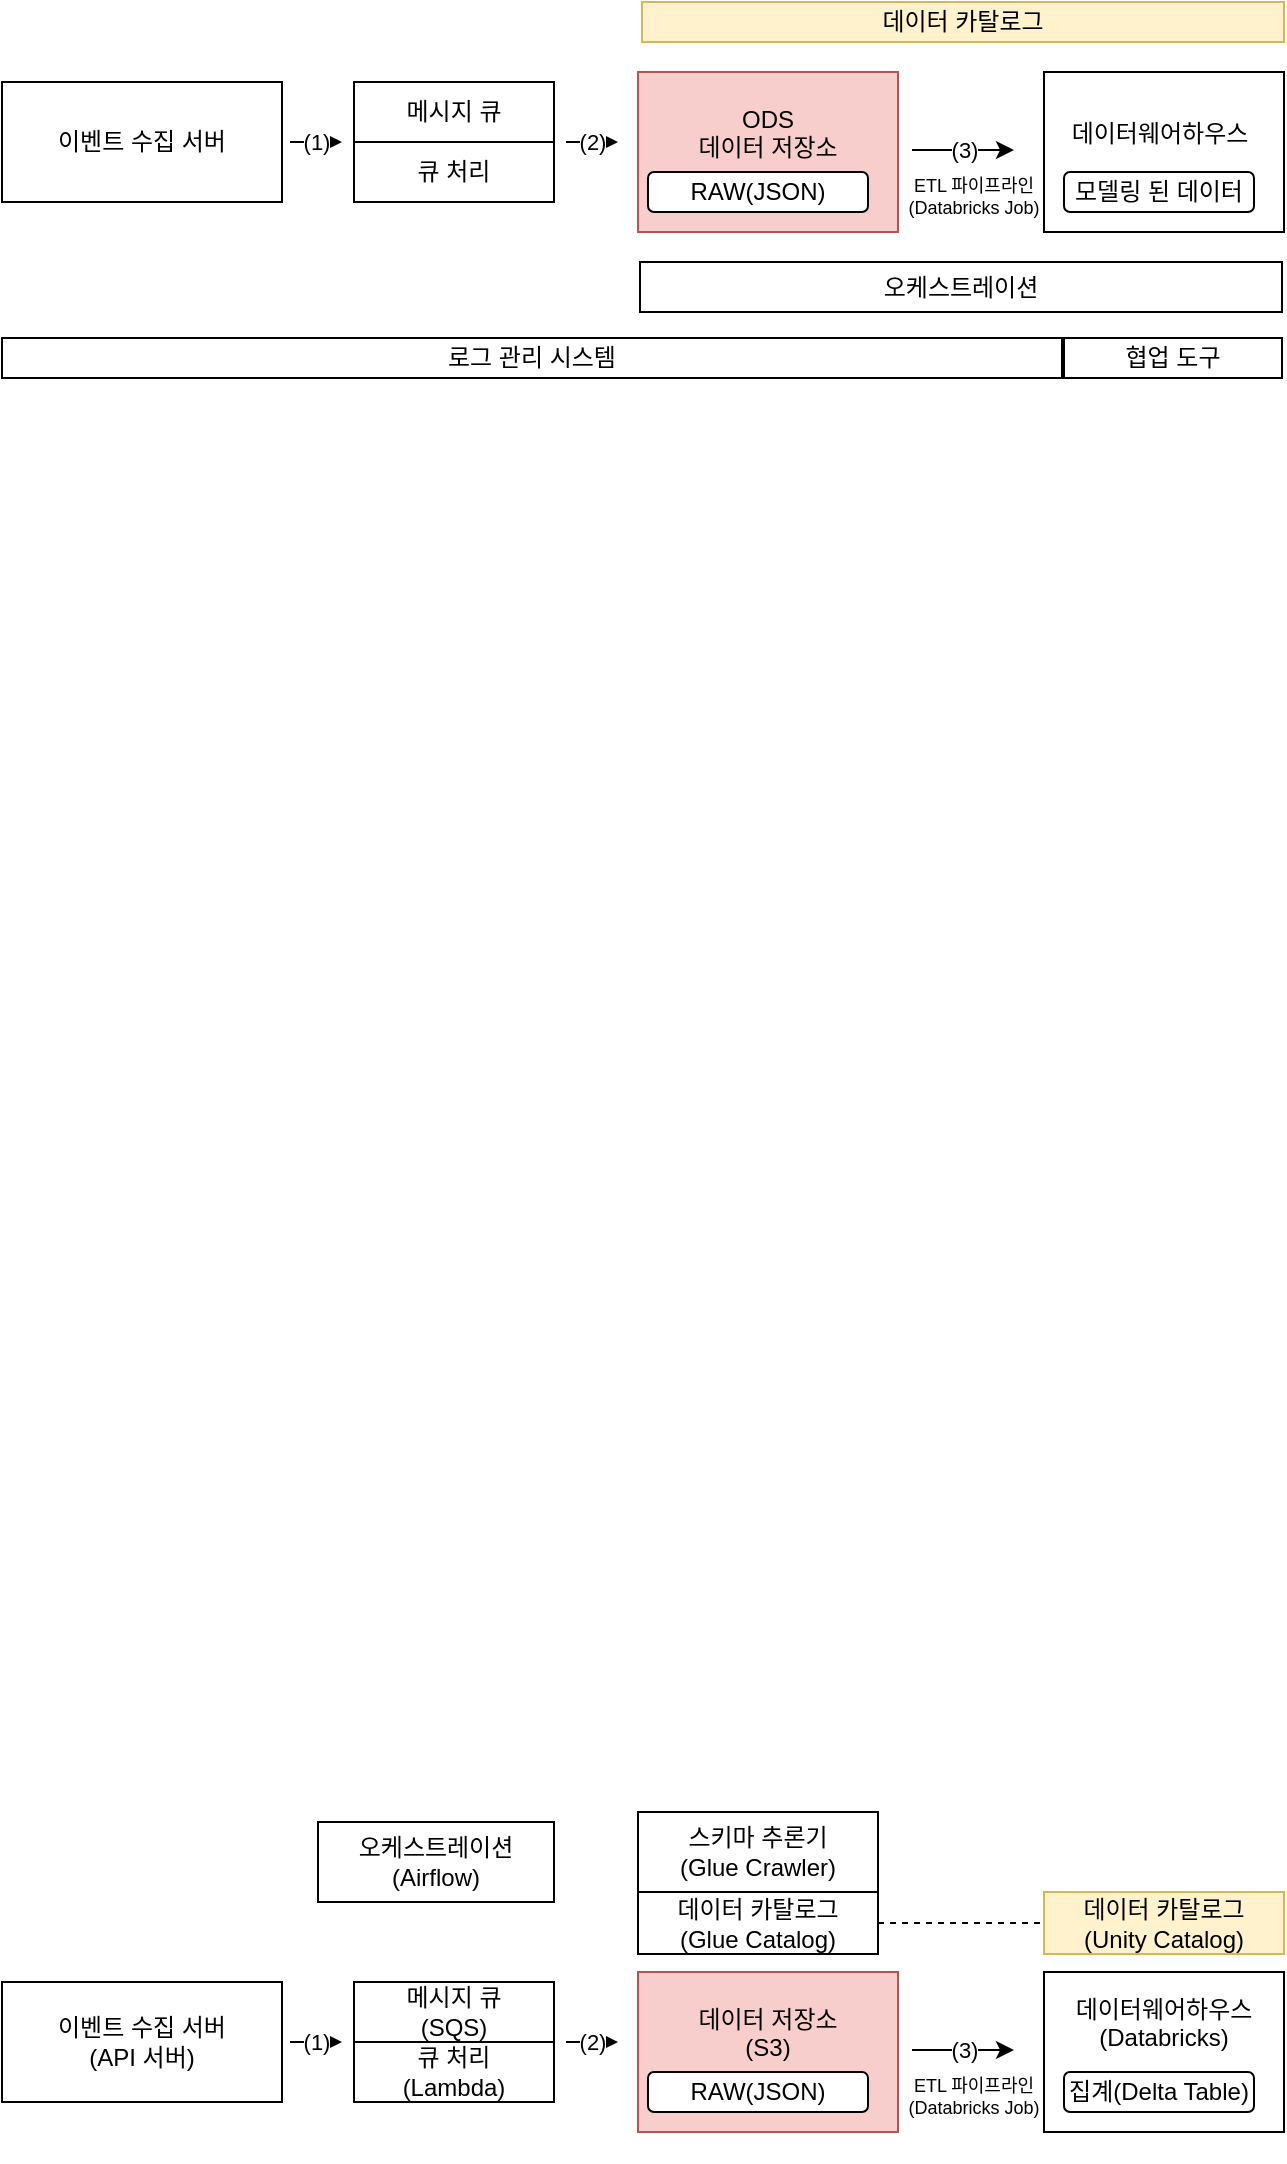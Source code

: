 <mxfile version="26.2.14">
  <diagram name="페이지-1" id="4-Lb67SdzFMOUYUuRfFv">
    <mxGraphModel dx="2183" dy="800" grid="1" gridSize="10" guides="1" tooltips="1" connect="1" arrows="1" fold="1" page="1" pageScale="1" pageWidth="827" pageHeight="1169" math="0" shadow="0">
      <root>
        <mxCell id="0" />
        <mxCell id="1" parent="0" />
        <mxCell id="h7YVWrTTgNY-4MRIAwYg-28" value="(1)" style="edgeStyle=orthogonalEdgeStyle;rounded=0;orthogonalLoop=1;jettySize=auto;html=1;" parent="1" edge="1">
          <mxGeometry relative="1" as="geometry">
            <mxPoint x="160" y="1095" as="targetPoint" />
            <mxPoint x="134" y="1095" as="sourcePoint" />
          </mxGeometry>
        </mxCell>
        <mxCell id="h7YVWrTTgNY-4MRIAwYg-1" value="&lt;div&gt;이벤트 수집 서버&lt;/div&gt;&lt;div&gt;(API 서버)&lt;/div&gt;" style="rounded=0;whiteSpace=wrap;html=1;" parent="1" vertex="1">
          <mxGeometry x="-10" y="1065" width="140" height="60" as="geometry" />
        </mxCell>
        <mxCell id="h7YVWrTTgNY-4MRIAwYg-2" value="메시지 큐&lt;br&gt;(SQS)" style="rounded=0;whiteSpace=wrap;html=1;" parent="1" vertex="1">
          <mxGeometry x="166" y="1065" width="100" height="30" as="geometry" />
        </mxCell>
        <mxCell id="h7YVWrTTgNY-4MRIAwYg-3" value="&lt;div&gt;큐 처리&lt;/div&gt;&lt;div&gt;(Lambda)&lt;/div&gt;" style="rounded=0;whiteSpace=wrap;html=1;" parent="1" vertex="1">
          <mxGeometry x="166" y="1095" width="100" height="30" as="geometry" />
        </mxCell>
        <mxCell id="h7YVWrTTgNY-4MRIAwYg-4" value="" style="rounded=0;whiteSpace=wrap;html=1;fillColor=#f8cecc;strokeColor=#b85450;" parent="1" vertex="1">
          <mxGeometry x="308" y="1060" width="130" height="80" as="geometry" />
        </mxCell>
        <mxCell id="h7YVWrTTgNY-4MRIAwYg-5" value="&lt;div&gt;데이터 카탈로그&lt;br&gt;(Unity Catalog)&lt;/div&gt;" style="rounded=0;whiteSpace=wrap;html=1;fillColor=#fff2cc;strokeColor=#d6b656;" parent="1" vertex="1">
          <mxGeometry x="511" y="1020" width="120" height="31" as="geometry" />
        </mxCell>
        <mxCell id="h7YVWrTTgNY-4MRIAwYg-8" value="&lt;div&gt;오케스트레이션&lt;/div&gt;&lt;div&gt;(Airflow)&lt;/div&gt;" style="rounded=0;whiteSpace=wrap;html=1;" parent="1" vertex="1">
          <mxGeometry x="148" y="985" width="118" height="40" as="geometry" />
        </mxCell>
        <mxCell id="h7YVWrTTgNY-4MRIAwYg-9" value="" style="rounded=0;whiteSpace=wrap;html=1;" parent="1" vertex="1">
          <mxGeometry x="511" y="1060" width="120" height="80" as="geometry" />
        </mxCell>
        <mxCell id="h7YVWrTTgNY-4MRIAwYg-10" value="&lt;div&gt;스키마 추론기&lt;/div&gt;&lt;div&gt;(Glue Crawler)&lt;/div&gt;" style="rounded=0;whiteSpace=wrap;html=1;" parent="1" vertex="1">
          <mxGeometry x="308" y="980" width="120" height="40" as="geometry" />
        </mxCell>
        <mxCell id="h7YVWrTTgNY-4MRIAwYg-11" value="RAW(JSON)" style="rounded=1;whiteSpace=wrap;html=1;" parent="1" vertex="1">
          <mxGeometry x="313" y="1110" width="110" height="20" as="geometry" />
        </mxCell>
        <mxCell id="h7YVWrTTgNY-4MRIAwYg-12" value="집계(Delta Table)" style="rounded=1;whiteSpace=wrap;html=1;" parent="1" vertex="1">
          <mxGeometry x="521" y="1110" width="95" height="20" as="geometry" />
        </mxCell>
        <mxCell id="h7YVWrTTgNY-4MRIAwYg-22" value="&lt;div&gt;데이터 저장소&lt;/div&gt;&lt;div&gt;(S3)&lt;/div&gt;" style="text;whiteSpace=wrap;html=1;align=center;" parent="1" vertex="1">
          <mxGeometry x="323" y="1070" width="100" height="50" as="geometry" />
        </mxCell>
        <mxCell id="h7YVWrTTgNY-4MRIAwYg-24" style="edgeStyle=orthogonalEdgeStyle;rounded=0;orthogonalLoop=1;jettySize=auto;html=1;endArrow=none;startFill=0;dashed=1;" parent="1" source="h7YVWrTTgNY-4MRIAwYg-23" target="h7YVWrTTgNY-4MRIAwYg-5" edge="1">
          <mxGeometry relative="1" as="geometry" />
        </mxCell>
        <mxCell id="h7YVWrTTgNY-4MRIAwYg-23" value="&lt;div&gt;데이터 카탈로그&lt;br&gt;(Glue Catalog)&lt;/div&gt;" style="rounded=0;whiteSpace=wrap;html=1;" parent="1" vertex="1">
          <mxGeometry x="308" y="1020" width="120" height="31" as="geometry" />
        </mxCell>
        <mxCell id="h7YVWrTTgNY-4MRIAwYg-25" value="&lt;div&gt;데이터웨어하우스&lt;/div&gt;&lt;div&gt;(Databricks)&lt;/div&gt;" style="text;whiteSpace=wrap;html=1;align=center;" parent="1" vertex="1">
          <mxGeometry x="511" y="1065" width="120" height="50" as="geometry" />
        </mxCell>
        <mxCell id="h7YVWrTTgNY-4MRIAwYg-29" value="(2)" style="edgeStyle=orthogonalEdgeStyle;rounded=0;orthogonalLoop=1;jettySize=auto;html=1;" parent="1" edge="1">
          <mxGeometry relative="1" as="geometry">
            <mxPoint x="298" y="1095" as="targetPoint" />
            <mxPoint x="272" y="1095" as="sourcePoint" />
          </mxGeometry>
        </mxCell>
        <mxCell id="h7YVWrTTgNY-4MRIAwYg-30" value="(3)" style="edgeStyle=orthogonalEdgeStyle;rounded=0;orthogonalLoop=1;jettySize=auto;html=1;" parent="1" edge="1">
          <mxGeometry relative="1" as="geometry">
            <mxPoint x="496" y="1099" as="targetPoint" />
            <mxPoint x="445" y="1099" as="sourcePoint" />
          </mxGeometry>
        </mxCell>
        <mxCell id="h7YVWrTTgNY-4MRIAwYg-31" value="&lt;div&gt;ETL 파이프라인&lt;/div&gt;&lt;div&gt;(Databricks Job)&lt;/div&gt;" style="text;whiteSpace=wrap;html=1;fontSize=9;align=center;" parent="1" vertex="1">
          <mxGeometry x="416" y="1105" width="120" height="50" as="geometry" />
        </mxCell>
        <mxCell id="barxhps7K2m4HXtRd0EN-1" value="(1)" style="edgeStyle=orthogonalEdgeStyle;rounded=0;orthogonalLoop=1;jettySize=auto;html=1;" edge="1" parent="1">
          <mxGeometry relative="1" as="geometry">
            <mxPoint x="160" y="145" as="targetPoint" />
            <mxPoint x="134" y="145" as="sourcePoint" />
          </mxGeometry>
        </mxCell>
        <mxCell id="barxhps7K2m4HXtRd0EN-2" value="&lt;div&gt;이벤트 수집 서버&lt;/div&gt;" style="rounded=0;whiteSpace=wrap;html=1;" vertex="1" parent="1">
          <mxGeometry x="-10" y="115" width="140" height="60" as="geometry" />
        </mxCell>
        <mxCell id="barxhps7K2m4HXtRd0EN-3" value="메시지 큐" style="rounded=0;whiteSpace=wrap;html=1;" vertex="1" parent="1">
          <mxGeometry x="166" y="115" width="100" height="30" as="geometry" />
        </mxCell>
        <mxCell id="barxhps7K2m4HXtRd0EN-4" value="&lt;div&gt;큐 처리&lt;/div&gt;" style="rounded=0;whiteSpace=wrap;html=1;" vertex="1" parent="1">
          <mxGeometry x="166" y="145" width="100" height="30" as="geometry" />
        </mxCell>
        <mxCell id="barxhps7K2m4HXtRd0EN-5" value="" style="rounded=0;whiteSpace=wrap;html=1;fillColor=#f8cecc;strokeColor=#b85450;" vertex="1" parent="1">
          <mxGeometry x="308" y="110" width="130" height="80" as="geometry" />
        </mxCell>
        <mxCell id="barxhps7K2m4HXtRd0EN-6" value="&lt;div&gt;데이터 카탈로그&lt;/div&gt;" style="rounded=0;whiteSpace=wrap;html=1;fillColor=#fff2cc;strokeColor=#d6b656;" vertex="1" parent="1">
          <mxGeometry x="310" y="75" width="321" height="20" as="geometry" />
        </mxCell>
        <mxCell id="barxhps7K2m4HXtRd0EN-7" value="&lt;div&gt;오케스트레이션&lt;/div&gt;" style="rounded=0;whiteSpace=wrap;html=1;" vertex="1" parent="1">
          <mxGeometry x="309" y="205" width="321" height="25" as="geometry" />
        </mxCell>
        <mxCell id="barxhps7K2m4HXtRd0EN-8" value="" style="rounded=0;whiteSpace=wrap;html=1;" vertex="1" parent="1">
          <mxGeometry x="511" y="110" width="120" height="80" as="geometry" />
        </mxCell>
        <mxCell id="barxhps7K2m4HXtRd0EN-10" value="RAW(JSON)" style="rounded=1;whiteSpace=wrap;html=1;" vertex="1" parent="1">
          <mxGeometry x="313" y="160" width="110" height="20" as="geometry" />
        </mxCell>
        <mxCell id="barxhps7K2m4HXtRd0EN-11" value="모델링 된 데이터" style="rounded=1;whiteSpace=wrap;html=1;" vertex="1" parent="1">
          <mxGeometry x="521" y="160" width="95" height="20" as="geometry" />
        </mxCell>
        <mxCell id="barxhps7K2m4HXtRd0EN-12" value="&lt;div&gt;ODS&lt;/div&gt;&lt;div&gt;데이터 저장소&lt;/div&gt;" style="text;whiteSpace=wrap;html=1;align=center;" vertex="1" parent="1">
          <mxGeometry x="323" y="120" width="100" height="50" as="geometry" />
        </mxCell>
        <mxCell id="barxhps7K2m4HXtRd0EN-15" value="&lt;div&gt;데이터웨어하우스&lt;/div&gt;" style="text;whiteSpace=wrap;html=1;align=center;" vertex="1" parent="1">
          <mxGeometry x="508.5" y="127" width="120" height="50" as="geometry" />
        </mxCell>
        <mxCell id="barxhps7K2m4HXtRd0EN-16" value="(2)" style="edgeStyle=orthogonalEdgeStyle;rounded=0;orthogonalLoop=1;jettySize=auto;html=1;" edge="1" parent="1">
          <mxGeometry relative="1" as="geometry">
            <mxPoint x="298" y="145" as="targetPoint" />
            <mxPoint x="272" y="145" as="sourcePoint" />
          </mxGeometry>
        </mxCell>
        <mxCell id="barxhps7K2m4HXtRd0EN-17" value="(3)" style="edgeStyle=orthogonalEdgeStyle;rounded=0;orthogonalLoop=1;jettySize=auto;html=1;" edge="1" parent="1">
          <mxGeometry relative="1" as="geometry">
            <mxPoint x="496" y="149" as="targetPoint" />
            <mxPoint x="445" y="149" as="sourcePoint" />
          </mxGeometry>
        </mxCell>
        <mxCell id="barxhps7K2m4HXtRd0EN-18" value="&lt;div&gt;ETL 파이프라인&lt;/div&gt;&lt;div&gt;(Databricks Job)&lt;/div&gt;" style="text;whiteSpace=wrap;html=1;fontSize=9;align=center;" vertex="1" parent="1">
          <mxGeometry x="416" y="155" width="120" height="50" as="geometry" />
        </mxCell>
        <mxCell id="barxhps7K2m4HXtRd0EN-19" value="로그 관리 시스템" style="rounded=0;whiteSpace=wrap;html=1;" vertex="1" parent="1">
          <mxGeometry x="-10" y="243" width="530" height="20" as="geometry" />
        </mxCell>
        <mxCell id="barxhps7K2m4HXtRd0EN-20" value="협업 도구" style="rounded=0;whiteSpace=wrap;html=1;" vertex="1" parent="1">
          <mxGeometry x="521" y="243" width="109" height="20" as="geometry" />
        </mxCell>
      </root>
    </mxGraphModel>
  </diagram>
</mxfile>

